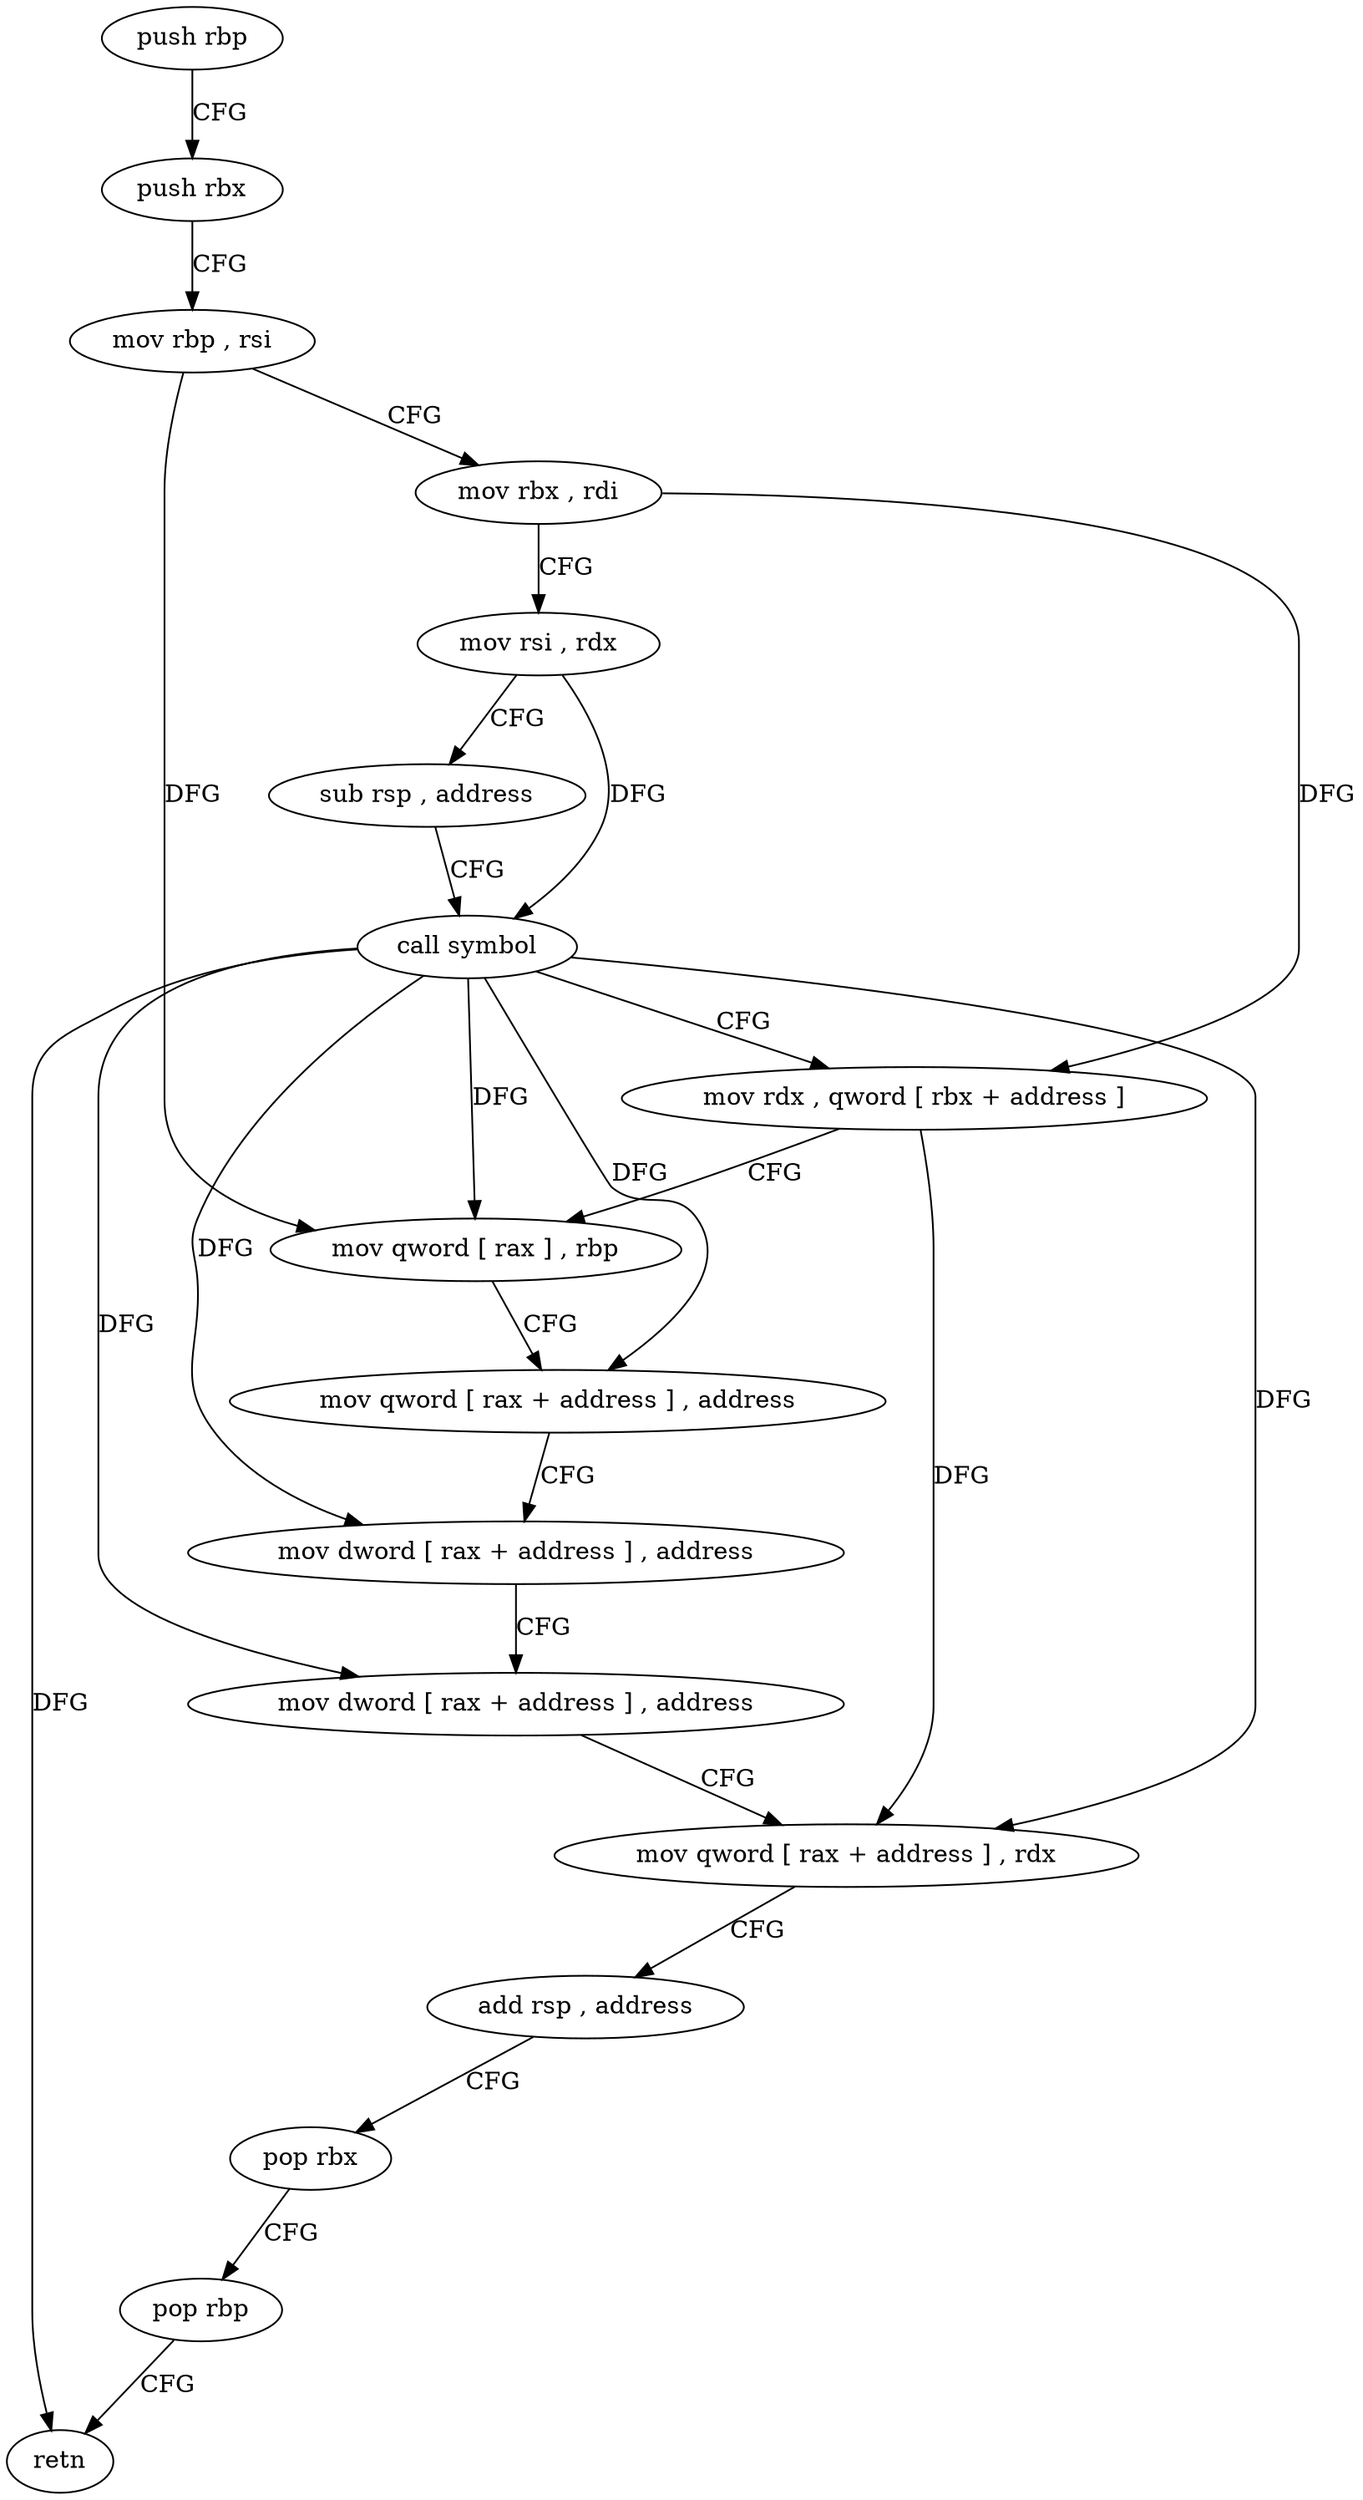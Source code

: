 digraph "func" {
"4230320" [label = "push rbp" ]
"4230321" [label = "push rbx" ]
"4230322" [label = "mov rbp , rsi" ]
"4230325" [label = "mov rbx , rdi" ]
"4230328" [label = "mov rsi , rdx" ]
"4230331" [label = "sub rsp , address" ]
"4230335" [label = "call symbol" ]
"4230340" [label = "mov rdx , qword [ rbx + address ]" ]
"4230344" [label = "mov qword [ rax ] , rbp" ]
"4230347" [label = "mov qword [ rax + address ] , address" ]
"4230355" [label = "mov dword [ rax + address ] , address" ]
"4230362" [label = "mov dword [ rax + address ] , address" ]
"4230369" [label = "mov qword [ rax + address ] , rdx" ]
"4230373" [label = "add rsp , address" ]
"4230377" [label = "pop rbx" ]
"4230378" [label = "pop rbp" ]
"4230379" [label = "retn" ]
"4230320" -> "4230321" [ label = "CFG" ]
"4230321" -> "4230322" [ label = "CFG" ]
"4230322" -> "4230325" [ label = "CFG" ]
"4230322" -> "4230344" [ label = "DFG" ]
"4230325" -> "4230328" [ label = "CFG" ]
"4230325" -> "4230340" [ label = "DFG" ]
"4230328" -> "4230331" [ label = "CFG" ]
"4230328" -> "4230335" [ label = "DFG" ]
"4230331" -> "4230335" [ label = "CFG" ]
"4230335" -> "4230340" [ label = "CFG" ]
"4230335" -> "4230344" [ label = "DFG" ]
"4230335" -> "4230347" [ label = "DFG" ]
"4230335" -> "4230355" [ label = "DFG" ]
"4230335" -> "4230362" [ label = "DFG" ]
"4230335" -> "4230369" [ label = "DFG" ]
"4230335" -> "4230379" [ label = "DFG" ]
"4230340" -> "4230344" [ label = "CFG" ]
"4230340" -> "4230369" [ label = "DFG" ]
"4230344" -> "4230347" [ label = "CFG" ]
"4230347" -> "4230355" [ label = "CFG" ]
"4230355" -> "4230362" [ label = "CFG" ]
"4230362" -> "4230369" [ label = "CFG" ]
"4230369" -> "4230373" [ label = "CFG" ]
"4230373" -> "4230377" [ label = "CFG" ]
"4230377" -> "4230378" [ label = "CFG" ]
"4230378" -> "4230379" [ label = "CFG" ]
}
